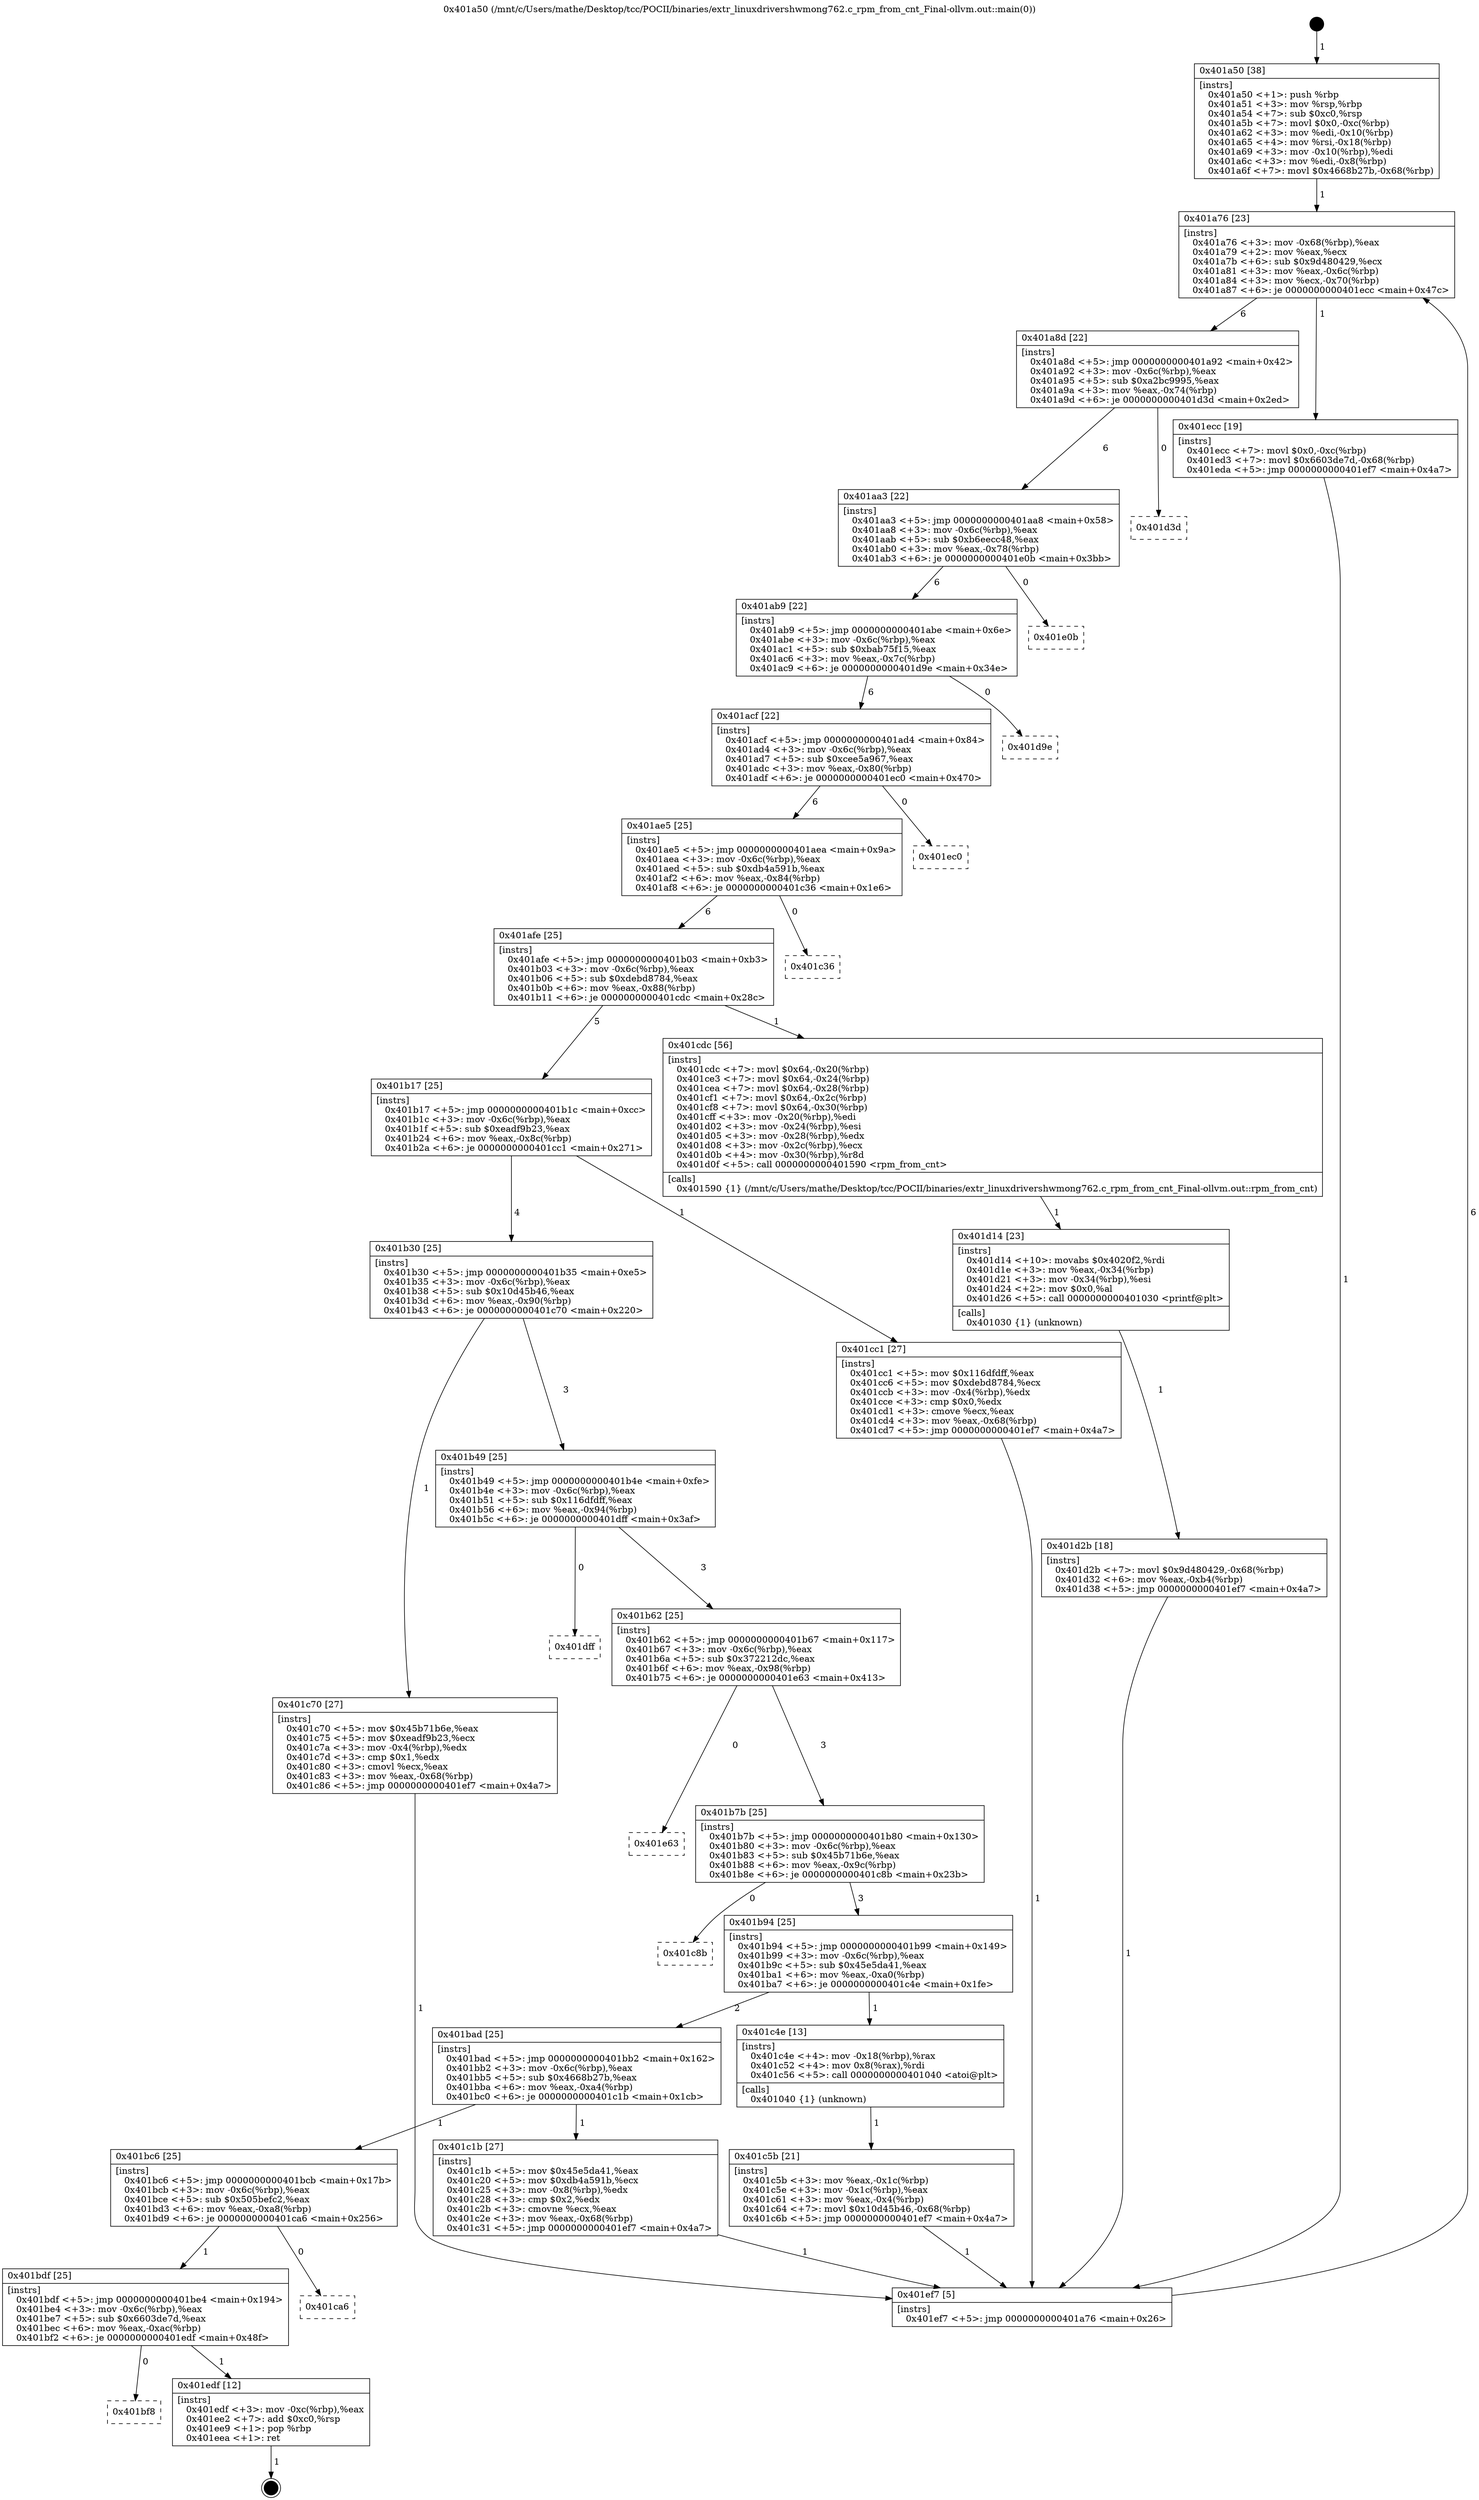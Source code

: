 digraph "0x401a50" {
  label = "0x401a50 (/mnt/c/Users/mathe/Desktop/tcc/POCII/binaries/extr_linuxdrivershwmong762.c_rpm_from_cnt_Final-ollvm.out::main(0))"
  labelloc = "t"
  node[shape=record]

  Entry [label="",width=0.3,height=0.3,shape=circle,fillcolor=black,style=filled]
  "0x401a76" [label="{
     0x401a76 [23]\l
     | [instrs]\l
     &nbsp;&nbsp;0x401a76 \<+3\>: mov -0x68(%rbp),%eax\l
     &nbsp;&nbsp;0x401a79 \<+2\>: mov %eax,%ecx\l
     &nbsp;&nbsp;0x401a7b \<+6\>: sub $0x9d480429,%ecx\l
     &nbsp;&nbsp;0x401a81 \<+3\>: mov %eax,-0x6c(%rbp)\l
     &nbsp;&nbsp;0x401a84 \<+3\>: mov %ecx,-0x70(%rbp)\l
     &nbsp;&nbsp;0x401a87 \<+6\>: je 0000000000401ecc \<main+0x47c\>\l
  }"]
  "0x401ecc" [label="{
     0x401ecc [19]\l
     | [instrs]\l
     &nbsp;&nbsp;0x401ecc \<+7\>: movl $0x0,-0xc(%rbp)\l
     &nbsp;&nbsp;0x401ed3 \<+7\>: movl $0x6603de7d,-0x68(%rbp)\l
     &nbsp;&nbsp;0x401eda \<+5\>: jmp 0000000000401ef7 \<main+0x4a7\>\l
  }"]
  "0x401a8d" [label="{
     0x401a8d [22]\l
     | [instrs]\l
     &nbsp;&nbsp;0x401a8d \<+5\>: jmp 0000000000401a92 \<main+0x42\>\l
     &nbsp;&nbsp;0x401a92 \<+3\>: mov -0x6c(%rbp),%eax\l
     &nbsp;&nbsp;0x401a95 \<+5\>: sub $0xa2bc9995,%eax\l
     &nbsp;&nbsp;0x401a9a \<+3\>: mov %eax,-0x74(%rbp)\l
     &nbsp;&nbsp;0x401a9d \<+6\>: je 0000000000401d3d \<main+0x2ed\>\l
  }"]
  Exit [label="",width=0.3,height=0.3,shape=circle,fillcolor=black,style=filled,peripheries=2]
  "0x401d3d" [label="{
     0x401d3d\l
  }", style=dashed]
  "0x401aa3" [label="{
     0x401aa3 [22]\l
     | [instrs]\l
     &nbsp;&nbsp;0x401aa3 \<+5\>: jmp 0000000000401aa8 \<main+0x58\>\l
     &nbsp;&nbsp;0x401aa8 \<+3\>: mov -0x6c(%rbp),%eax\l
     &nbsp;&nbsp;0x401aab \<+5\>: sub $0xb6eecc48,%eax\l
     &nbsp;&nbsp;0x401ab0 \<+3\>: mov %eax,-0x78(%rbp)\l
     &nbsp;&nbsp;0x401ab3 \<+6\>: je 0000000000401e0b \<main+0x3bb\>\l
  }"]
  "0x401bf8" [label="{
     0x401bf8\l
  }", style=dashed]
  "0x401e0b" [label="{
     0x401e0b\l
  }", style=dashed]
  "0x401ab9" [label="{
     0x401ab9 [22]\l
     | [instrs]\l
     &nbsp;&nbsp;0x401ab9 \<+5\>: jmp 0000000000401abe \<main+0x6e\>\l
     &nbsp;&nbsp;0x401abe \<+3\>: mov -0x6c(%rbp),%eax\l
     &nbsp;&nbsp;0x401ac1 \<+5\>: sub $0xbab75f15,%eax\l
     &nbsp;&nbsp;0x401ac6 \<+3\>: mov %eax,-0x7c(%rbp)\l
     &nbsp;&nbsp;0x401ac9 \<+6\>: je 0000000000401d9e \<main+0x34e\>\l
  }"]
  "0x401edf" [label="{
     0x401edf [12]\l
     | [instrs]\l
     &nbsp;&nbsp;0x401edf \<+3\>: mov -0xc(%rbp),%eax\l
     &nbsp;&nbsp;0x401ee2 \<+7\>: add $0xc0,%rsp\l
     &nbsp;&nbsp;0x401ee9 \<+1\>: pop %rbp\l
     &nbsp;&nbsp;0x401eea \<+1\>: ret\l
  }"]
  "0x401d9e" [label="{
     0x401d9e\l
  }", style=dashed]
  "0x401acf" [label="{
     0x401acf [22]\l
     | [instrs]\l
     &nbsp;&nbsp;0x401acf \<+5\>: jmp 0000000000401ad4 \<main+0x84\>\l
     &nbsp;&nbsp;0x401ad4 \<+3\>: mov -0x6c(%rbp),%eax\l
     &nbsp;&nbsp;0x401ad7 \<+5\>: sub $0xcee5a967,%eax\l
     &nbsp;&nbsp;0x401adc \<+3\>: mov %eax,-0x80(%rbp)\l
     &nbsp;&nbsp;0x401adf \<+6\>: je 0000000000401ec0 \<main+0x470\>\l
  }"]
  "0x401bdf" [label="{
     0x401bdf [25]\l
     | [instrs]\l
     &nbsp;&nbsp;0x401bdf \<+5\>: jmp 0000000000401be4 \<main+0x194\>\l
     &nbsp;&nbsp;0x401be4 \<+3\>: mov -0x6c(%rbp),%eax\l
     &nbsp;&nbsp;0x401be7 \<+5\>: sub $0x6603de7d,%eax\l
     &nbsp;&nbsp;0x401bec \<+6\>: mov %eax,-0xac(%rbp)\l
     &nbsp;&nbsp;0x401bf2 \<+6\>: je 0000000000401edf \<main+0x48f\>\l
  }"]
  "0x401ec0" [label="{
     0x401ec0\l
  }", style=dashed]
  "0x401ae5" [label="{
     0x401ae5 [25]\l
     | [instrs]\l
     &nbsp;&nbsp;0x401ae5 \<+5\>: jmp 0000000000401aea \<main+0x9a\>\l
     &nbsp;&nbsp;0x401aea \<+3\>: mov -0x6c(%rbp),%eax\l
     &nbsp;&nbsp;0x401aed \<+5\>: sub $0xdb4a591b,%eax\l
     &nbsp;&nbsp;0x401af2 \<+6\>: mov %eax,-0x84(%rbp)\l
     &nbsp;&nbsp;0x401af8 \<+6\>: je 0000000000401c36 \<main+0x1e6\>\l
  }"]
  "0x401ca6" [label="{
     0x401ca6\l
  }", style=dashed]
  "0x401c36" [label="{
     0x401c36\l
  }", style=dashed]
  "0x401afe" [label="{
     0x401afe [25]\l
     | [instrs]\l
     &nbsp;&nbsp;0x401afe \<+5\>: jmp 0000000000401b03 \<main+0xb3\>\l
     &nbsp;&nbsp;0x401b03 \<+3\>: mov -0x6c(%rbp),%eax\l
     &nbsp;&nbsp;0x401b06 \<+5\>: sub $0xdebd8784,%eax\l
     &nbsp;&nbsp;0x401b0b \<+6\>: mov %eax,-0x88(%rbp)\l
     &nbsp;&nbsp;0x401b11 \<+6\>: je 0000000000401cdc \<main+0x28c\>\l
  }"]
  "0x401d2b" [label="{
     0x401d2b [18]\l
     | [instrs]\l
     &nbsp;&nbsp;0x401d2b \<+7\>: movl $0x9d480429,-0x68(%rbp)\l
     &nbsp;&nbsp;0x401d32 \<+6\>: mov %eax,-0xb4(%rbp)\l
     &nbsp;&nbsp;0x401d38 \<+5\>: jmp 0000000000401ef7 \<main+0x4a7\>\l
  }"]
  "0x401cdc" [label="{
     0x401cdc [56]\l
     | [instrs]\l
     &nbsp;&nbsp;0x401cdc \<+7\>: movl $0x64,-0x20(%rbp)\l
     &nbsp;&nbsp;0x401ce3 \<+7\>: movl $0x64,-0x24(%rbp)\l
     &nbsp;&nbsp;0x401cea \<+7\>: movl $0x64,-0x28(%rbp)\l
     &nbsp;&nbsp;0x401cf1 \<+7\>: movl $0x64,-0x2c(%rbp)\l
     &nbsp;&nbsp;0x401cf8 \<+7\>: movl $0x64,-0x30(%rbp)\l
     &nbsp;&nbsp;0x401cff \<+3\>: mov -0x20(%rbp),%edi\l
     &nbsp;&nbsp;0x401d02 \<+3\>: mov -0x24(%rbp),%esi\l
     &nbsp;&nbsp;0x401d05 \<+3\>: mov -0x28(%rbp),%edx\l
     &nbsp;&nbsp;0x401d08 \<+3\>: mov -0x2c(%rbp),%ecx\l
     &nbsp;&nbsp;0x401d0b \<+4\>: mov -0x30(%rbp),%r8d\l
     &nbsp;&nbsp;0x401d0f \<+5\>: call 0000000000401590 \<rpm_from_cnt\>\l
     | [calls]\l
     &nbsp;&nbsp;0x401590 \{1\} (/mnt/c/Users/mathe/Desktop/tcc/POCII/binaries/extr_linuxdrivershwmong762.c_rpm_from_cnt_Final-ollvm.out::rpm_from_cnt)\l
  }"]
  "0x401b17" [label="{
     0x401b17 [25]\l
     | [instrs]\l
     &nbsp;&nbsp;0x401b17 \<+5\>: jmp 0000000000401b1c \<main+0xcc\>\l
     &nbsp;&nbsp;0x401b1c \<+3\>: mov -0x6c(%rbp),%eax\l
     &nbsp;&nbsp;0x401b1f \<+5\>: sub $0xeadf9b23,%eax\l
     &nbsp;&nbsp;0x401b24 \<+6\>: mov %eax,-0x8c(%rbp)\l
     &nbsp;&nbsp;0x401b2a \<+6\>: je 0000000000401cc1 \<main+0x271\>\l
  }"]
  "0x401d14" [label="{
     0x401d14 [23]\l
     | [instrs]\l
     &nbsp;&nbsp;0x401d14 \<+10\>: movabs $0x4020f2,%rdi\l
     &nbsp;&nbsp;0x401d1e \<+3\>: mov %eax,-0x34(%rbp)\l
     &nbsp;&nbsp;0x401d21 \<+3\>: mov -0x34(%rbp),%esi\l
     &nbsp;&nbsp;0x401d24 \<+2\>: mov $0x0,%al\l
     &nbsp;&nbsp;0x401d26 \<+5\>: call 0000000000401030 \<printf@plt\>\l
     | [calls]\l
     &nbsp;&nbsp;0x401030 \{1\} (unknown)\l
  }"]
  "0x401cc1" [label="{
     0x401cc1 [27]\l
     | [instrs]\l
     &nbsp;&nbsp;0x401cc1 \<+5\>: mov $0x116dfdff,%eax\l
     &nbsp;&nbsp;0x401cc6 \<+5\>: mov $0xdebd8784,%ecx\l
     &nbsp;&nbsp;0x401ccb \<+3\>: mov -0x4(%rbp),%edx\l
     &nbsp;&nbsp;0x401cce \<+3\>: cmp $0x0,%edx\l
     &nbsp;&nbsp;0x401cd1 \<+3\>: cmove %ecx,%eax\l
     &nbsp;&nbsp;0x401cd4 \<+3\>: mov %eax,-0x68(%rbp)\l
     &nbsp;&nbsp;0x401cd7 \<+5\>: jmp 0000000000401ef7 \<main+0x4a7\>\l
  }"]
  "0x401b30" [label="{
     0x401b30 [25]\l
     | [instrs]\l
     &nbsp;&nbsp;0x401b30 \<+5\>: jmp 0000000000401b35 \<main+0xe5\>\l
     &nbsp;&nbsp;0x401b35 \<+3\>: mov -0x6c(%rbp),%eax\l
     &nbsp;&nbsp;0x401b38 \<+5\>: sub $0x10d45b46,%eax\l
     &nbsp;&nbsp;0x401b3d \<+6\>: mov %eax,-0x90(%rbp)\l
     &nbsp;&nbsp;0x401b43 \<+6\>: je 0000000000401c70 \<main+0x220\>\l
  }"]
  "0x401c5b" [label="{
     0x401c5b [21]\l
     | [instrs]\l
     &nbsp;&nbsp;0x401c5b \<+3\>: mov %eax,-0x1c(%rbp)\l
     &nbsp;&nbsp;0x401c5e \<+3\>: mov -0x1c(%rbp),%eax\l
     &nbsp;&nbsp;0x401c61 \<+3\>: mov %eax,-0x4(%rbp)\l
     &nbsp;&nbsp;0x401c64 \<+7\>: movl $0x10d45b46,-0x68(%rbp)\l
     &nbsp;&nbsp;0x401c6b \<+5\>: jmp 0000000000401ef7 \<main+0x4a7\>\l
  }"]
  "0x401c70" [label="{
     0x401c70 [27]\l
     | [instrs]\l
     &nbsp;&nbsp;0x401c70 \<+5\>: mov $0x45b71b6e,%eax\l
     &nbsp;&nbsp;0x401c75 \<+5\>: mov $0xeadf9b23,%ecx\l
     &nbsp;&nbsp;0x401c7a \<+3\>: mov -0x4(%rbp),%edx\l
     &nbsp;&nbsp;0x401c7d \<+3\>: cmp $0x1,%edx\l
     &nbsp;&nbsp;0x401c80 \<+3\>: cmovl %ecx,%eax\l
     &nbsp;&nbsp;0x401c83 \<+3\>: mov %eax,-0x68(%rbp)\l
     &nbsp;&nbsp;0x401c86 \<+5\>: jmp 0000000000401ef7 \<main+0x4a7\>\l
  }"]
  "0x401b49" [label="{
     0x401b49 [25]\l
     | [instrs]\l
     &nbsp;&nbsp;0x401b49 \<+5\>: jmp 0000000000401b4e \<main+0xfe\>\l
     &nbsp;&nbsp;0x401b4e \<+3\>: mov -0x6c(%rbp),%eax\l
     &nbsp;&nbsp;0x401b51 \<+5\>: sub $0x116dfdff,%eax\l
     &nbsp;&nbsp;0x401b56 \<+6\>: mov %eax,-0x94(%rbp)\l
     &nbsp;&nbsp;0x401b5c \<+6\>: je 0000000000401dff \<main+0x3af\>\l
  }"]
  "0x401a50" [label="{
     0x401a50 [38]\l
     | [instrs]\l
     &nbsp;&nbsp;0x401a50 \<+1\>: push %rbp\l
     &nbsp;&nbsp;0x401a51 \<+3\>: mov %rsp,%rbp\l
     &nbsp;&nbsp;0x401a54 \<+7\>: sub $0xc0,%rsp\l
     &nbsp;&nbsp;0x401a5b \<+7\>: movl $0x0,-0xc(%rbp)\l
     &nbsp;&nbsp;0x401a62 \<+3\>: mov %edi,-0x10(%rbp)\l
     &nbsp;&nbsp;0x401a65 \<+4\>: mov %rsi,-0x18(%rbp)\l
     &nbsp;&nbsp;0x401a69 \<+3\>: mov -0x10(%rbp),%edi\l
     &nbsp;&nbsp;0x401a6c \<+3\>: mov %edi,-0x8(%rbp)\l
     &nbsp;&nbsp;0x401a6f \<+7\>: movl $0x4668b27b,-0x68(%rbp)\l
  }"]
  "0x401dff" [label="{
     0x401dff\l
  }", style=dashed]
  "0x401b62" [label="{
     0x401b62 [25]\l
     | [instrs]\l
     &nbsp;&nbsp;0x401b62 \<+5\>: jmp 0000000000401b67 \<main+0x117\>\l
     &nbsp;&nbsp;0x401b67 \<+3\>: mov -0x6c(%rbp),%eax\l
     &nbsp;&nbsp;0x401b6a \<+5\>: sub $0x372212dc,%eax\l
     &nbsp;&nbsp;0x401b6f \<+6\>: mov %eax,-0x98(%rbp)\l
     &nbsp;&nbsp;0x401b75 \<+6\>: je 0000000000401e63 \<main+0x413\>\l
  }"]
  "0x401ef7" [label="{
     0x401ef7 [5]\l
     | [instrs]\l
     &nbsp;&nbsp;0x401ef7 \<+5\>: jmp 0000000000401a76 \<main+0x26\>\l
  }"]
  "0x401e63" [label="{
     0x401e63\l
  }", style=dashed]
  "0x401b7b" [label="{
     0x401b7b [25]\l
     | [instrs]\l
     &nbsp;&nbsp;0x401b7b \<+5\>: jmp 0000000000401b80 \<main+0x130\>\l
     &nbsp;&nbsp;0x401b80 \<+3\>: mov -0x6c(%rbp),%eax\l
     &nbsp;&nbsp;0x401b83 \<+5\>: sub $0x45b71b6e,%eax\l
     &nbsp;&nbsp;0x401b88 \<+6\>: mov %eax,-0x9c(%rbp)\l
     &nbsp;&nbsp;0x401b8e \<+6\>: je 0000000000401c8b \<main+0x23b\>\l
  }"]
  "0x401bc6" [label="{
     0x401bc6 [25]\l
     | [instrs]\l
     &nbsp;&nbsp;0x401bc6 \<+5\>: jmp 0000000000401bcb \<main+0x17b\>\l
     &nbsp;&nbsp;0x401bcb \<+3\>: mov -0x6c(%rbp),%eax\l
     &nbsp;&nbsp;0x401bce \<+5\>: sub $0x505befc2,%eax\l
     &nbsp;&nbsp;0x401bd3 \<+6\>: mov %eax,-0xa8(%rbp)\l
     &nbsp;&nbsp;0x401bd9 \<+6\>: je 0000000000401ca6 \<main+0x256\>\l
  }"]
  "0x401c8b" [label="{
     0x401c8b\l
  }", style=dashed]
  "0x401b94" [label="{
     0x401b94 [25]\l
     | [instrs]\l
     &nbsp;&nbsp;0x401b94 \<+5\>: jmp 0000000000401b99 \<main+0x149\>\l
     &nbsp;&nbsp;0x401b99 \<+3\>: mov -0x6c(%rbp),%eax\l
     &nbsp;&nbsp;0x401b9c \<+5\>: sub $0x45e5da41,%eax\l
     &nbsp;&nbsp;0x401ba1 \<+6\>: mov %eax,-0xa0(%rbp)\l
     &nbsp;&nbsp;0x401ba7 \<+6\>: je 0000000000401c4e \<main+0x1fe\>\l
  }"]
  "0x401c1b" [label="{
     0x401c1b [27]\l
     | [instrs]\l
     &nbsp;&nbsp;0x401c1b \<+5\>: mov $0x45e5da41,%eax\l
     &nbsp;&nbsp;0x401c20 \<+5\>: mov $0xdb4a591b,%ecx\l
     &nbsp;&nbsp;0x401c25 \<+3\>: mov -0x8(%rbp),%edx\l
     &nbsp;&nbsp;0x401c28 \<+3\>: cmp $0x2,%edx\l
     &nbsp;&nbsp;0x401c2b \<+3\>: cmovne %ecx,%eax\l
     &nbsp;&nbsp;0x401c2e \<+3\>: mov %eax,-0x68(%rbp)\l
     &nbsp;&nbsp;0x401c31 \<+5\>: jmp 0000000000401ef7 \<main+0x4a7\>\l
  }"]
  "0x401c4e" [label="{
     0x401c4e [13]\l
     | [instrs]\l
     &nbsp;&nbsp;0x401c4e \<+4\>: mov -0x18(%rbp),%rax\l
     &nbsp;&nbsp;0x401c52 \<+4\>: mov 0x8(%rax),%rdi\l
     &nbsp;&nbsp;0x401c56 \<+5\>: call 0000000000401040 \<atoi@plt\>\l
     | [calls]\l
     &nbsp;&nbsp;0x401040 \{1\} (unknown)\l
  }"]
  "0x401bad" [label="{
     0x401bad [25]\l
     | [instrs]\l
     &nbsp;&nbsp;0x401bad \<+5\>: jmp 0000000000401bb2 \<main+0x162\>\l
     &nbsp;&nbsp;0x401bb2 \<+3\>: mov -0x6c(%rbp),%eax\l
     &nbsp;&nbsp;0x401bb5 \<+5\>: sub $0x4668b27b,%eax\l
     &nbsp;&nbsp;0x401bba \<+6\>: mov %eax,-0xa4(%rbp)\l
     &nbsp;&nbsp;0x401bc0 \<+6\>: je 0000000000401c1b \<main+0x1cb\>\l
  }"]
  Entry -> "0x401a50" [label=" 1"]
  "0x401a76" -> "0x401ecc" [label=" 1"]
  "0x401a76" -> "0x401a8d" [label=" 6"]
  "0x401edf" -> Exit [label=" 1"]
  "0x401a8d" -> "0x401d3d" [label=" 0"]
  "0x401a8d" -> "0x401aa3" [label=" 6"]
  "0x401bdf" -> "0x401bf8" [label=" 0"]
  "0x401aa3" -> "0x401e0b" [label=" 0"]
  "0x401aa3" -> "0x401ab9" [label=" 6"]
  "0x401bdf" -> "0x401edf" [label=" 1"]
  "0x401ab9" -> "0x401d9e" [label=" 0"]
  "0x401ab9" -> "0x401acf" [label=" 6"]
  "0x401bc6" -> "0x401bdf" [label=" 1"]
  "0x401acf" -> "0x401ec0" [label=" 0"]
  "0x401acf" -> "0x401ae5" [label=" 6"]
  "0x401bc6" -> "0x401ca6" [label=" 0"]
  "0x401ae5" -> "0x401c36" [label=" 0"]
  "0x401ae5" -> "0x401afe" [label=" 6"]
  "0x401ecc" -> "0x401ef7" [label=" 1"]
  "0x401afe" -> "0x401cdc" [label=" 1"]
  "0x401afe" -> "0x401b17" [label=" 5"]
  "0x401d2b" -> "0x401ef7" [label=" 1"]
  "0x401b17" -> "0x401cc1" [label=" 1"]
  "0x401b17" -> "0x401b30" [label=" 4"]
  "0x401d14" -> "0x401d2b" [label=" 1"]
  "0x401b30" -> "0x401c70" [label=" 1"]
  "0x401b30" -> "0x401b49" [label=" 3"]
  "0x401cdc" -> "0x401d14" [label=" 1"]
  "0x401b49" -> "0x401dff" [label=" 0"]
  "0x401b49" -> "0x401b62" [label=" 3"]
  "0x401cc1" -> "0x401ef7" [label=" 1"]
  "0x401b62" -> "0x401e63" [label=" 0"]
  "0x401b62" -> "0x401b7b" [label=" 3"]
  "0x401c70" -> "0x401ef7" [label=" 1"]
  "0x401b7b" -> "0x401c8b" [label=" 0"]
  "0x401b7b" -> "0x401b94" [label=" 3"]
  "0x401c5b" -> "0x401ef7" [label=" 1"]
  "0x401b94" -> "0x401c4e" [label=" 1"]
  "0x401b94" -> "0x401bad" [label=" 2"]
  "0x401c4e" -> "0x401c5b" [label=" 1"]
  "0x401bad" -> "0x401c1b" [label=" 1"]
  "0x401bad" -> "0x401bc6" [label=" 1"]
  "0x401c1b" -> "0x401ef7" [label=" 1"]
  "0x401a50" -> "0x401a76" [label=" 1"]
  "0x401ef7" -> "0x401a76" [label=" 6"]
}
